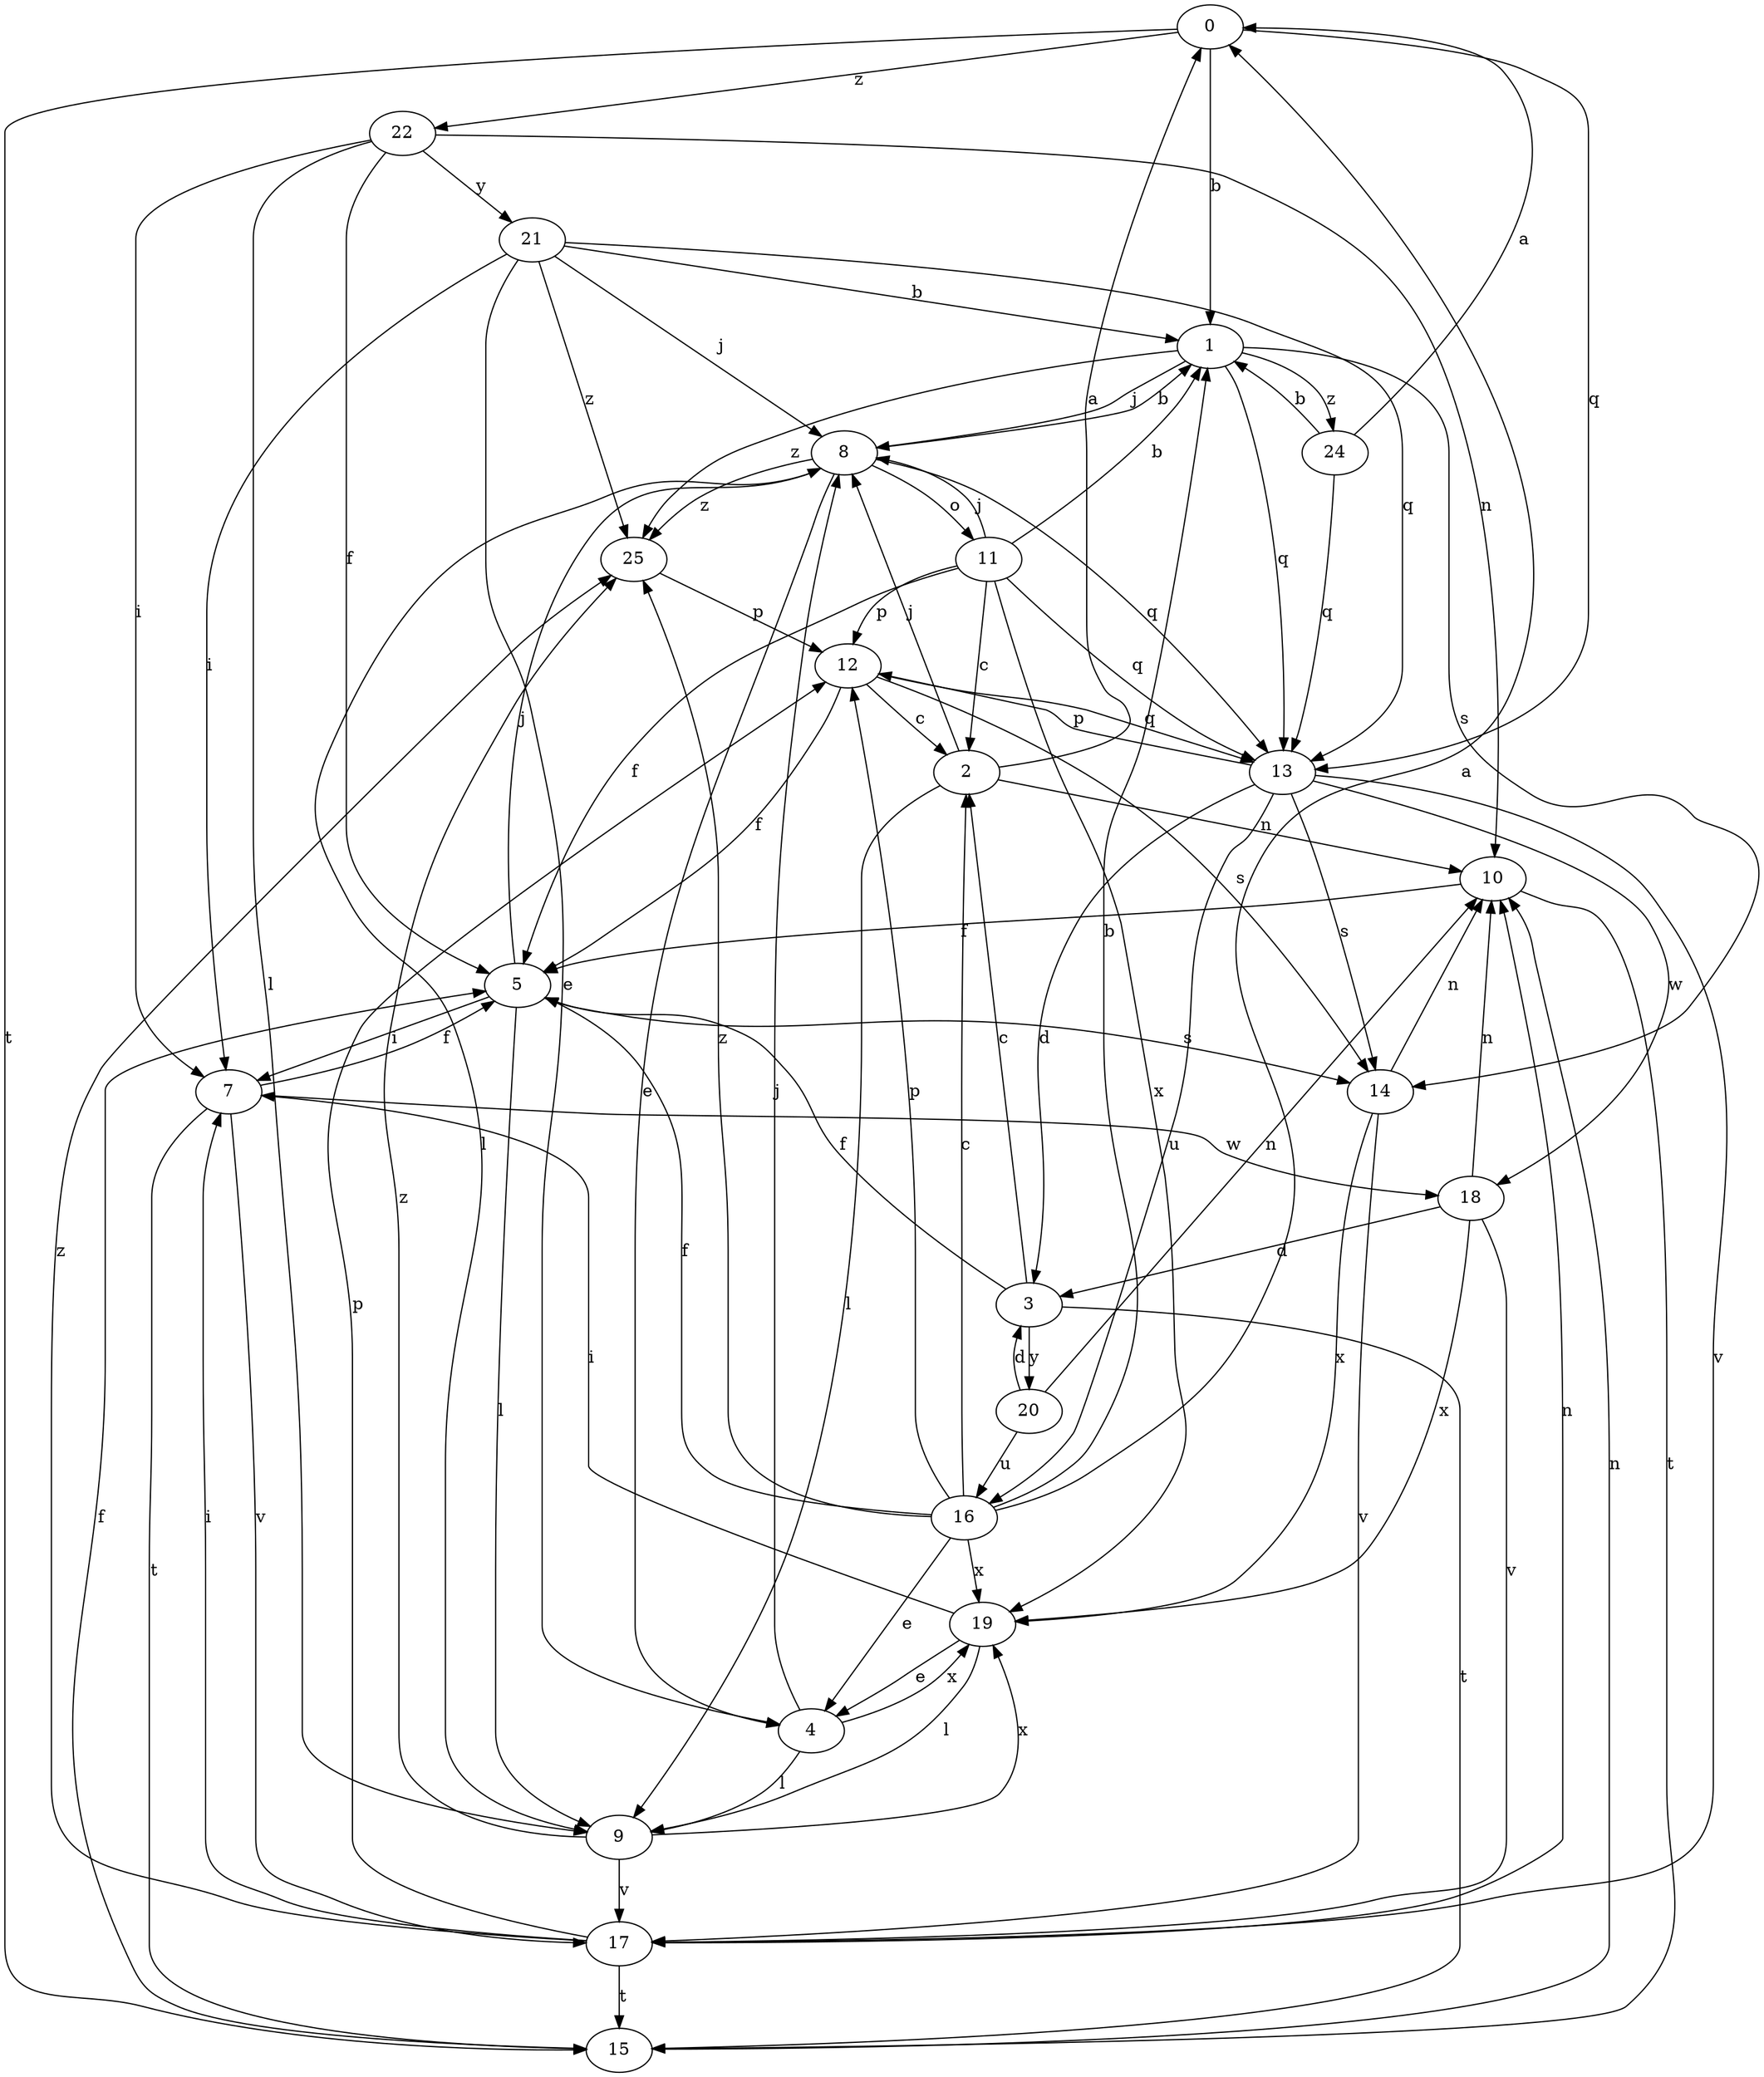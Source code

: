 strict digraph  {
0;
1;
2;
3;
4;
5;
7;
8;
9;
10;
11;
12;
13;
14;
15;
16;
17;
18;
19;
20;
21;
22;
24;
25;
0 -> 1  [label=b];
0 -> 13  [label=q];
0 -> 15  [label=t];
0 -> 22  [label=z];
1 -> 8  [label=j];
1 -> 13  [label=q];
1 -> 14  [label=s];
1 -> 24  [label=z];
1 -> 25  [label=z];
2 -> 0  [label=a];
2 -> 8  [label=j];
2 -> 9  [label=l];
2 -> 10  [label=n];
3 -> 2  [label=c];
3 -> 5  [label=f];
3 -> 15  [label=t];
3 -> 20  [label=y];
4 -> 8  [label=j];
4 -> 9  [label=l];
4 -> 19  [label=x];
5 -> 7  [label=i];
5 -> 8  [label=j];
5 -> 9  [label=l];
5 -> 14  [label=s];
7 -> 5  [label=f];
7 -> 15  [label=t];
7 -> 17  [label=v];
7 -> 18  [label=w];
8 -> 1  [label=b];
8 -> 4  [label=e];
8 -> 9  [label=l];
8 -> 11  [label=o];
8 -> 13  [label=q];
8 -> 25  [label=z];
9 -> 17  [label=v];
9 -> 19  [label=x];
9 -> 25  [label=z];
10 -> 5  [label=f];
10 -> 15  [label=t];
11 -> 1  [label=b];
11 -> 2  [label=c];
11 -> 5  [label=f];
11 -> 8  [label=j];
11 -> 12  [label=p];
11 -> 13  [label=q];
11 -> 19  [label=x];
12 -> 2  [label=c];
12 -> 5  [label=f];
12 -> 13  [label=q];
12 -> 14  [label=s];
13 -> 3  [label=d];
13 -> 12  [label=p];
13 -> 14  [label=s];
13 -> 16  [label=u];
13 -> 17  [label=v];
13 -> 18  [label=w];
14 -> 10  [label=n];
14 -> 17  [label=v];
14 -> 19  [label=x];
15 -> 5  [label=f];
15 -> 10  [label=n];
16 -> 0  [label=a];
16 -> 1  [label=b];
16 -> 2  [label=c];
16 -> 4  [label=e];
16 -> 5  [label=f];
16 -> 12  [label=p];
16 -> 19  [label=x];
16 -> 25  [label=z];
17 -> 7  [label=i];
17 -> 10  [label=n];
17 -> 12  [label=p];
17 -> 15  [label=t];
17 -> 25  [label=z];
18 -> 3  [label=d];
18 -> 10  [label=n];
18 -> 17  [label=v];
18 -> 19  [label=x];
19 -> 4  [label=e];
19 -> 7  [label=i];
19 -> 9  [label=l];
20 -> 3  [label=d];
20 -> 10  [label=n];
20 -> 16  [label=u];
21 -> 1  [label=b];
21 -> 4  [label=e];
21 -> 7  [label=i];
21 -> 8  [label=j];
21 -> 13  [label=q];
21 -> 25  [label=z];
22 -> 5  [label=f];
22 -> 7  [label=i];
22 -> 9  [label=l];
22 -> 10  [label=n];
22 -> 21  [label=y];
24 -> 0  [label=a];
24 -> 1  [label=b];
24 -> 13  [label=q];
25 -> 12  [label=p];
}
